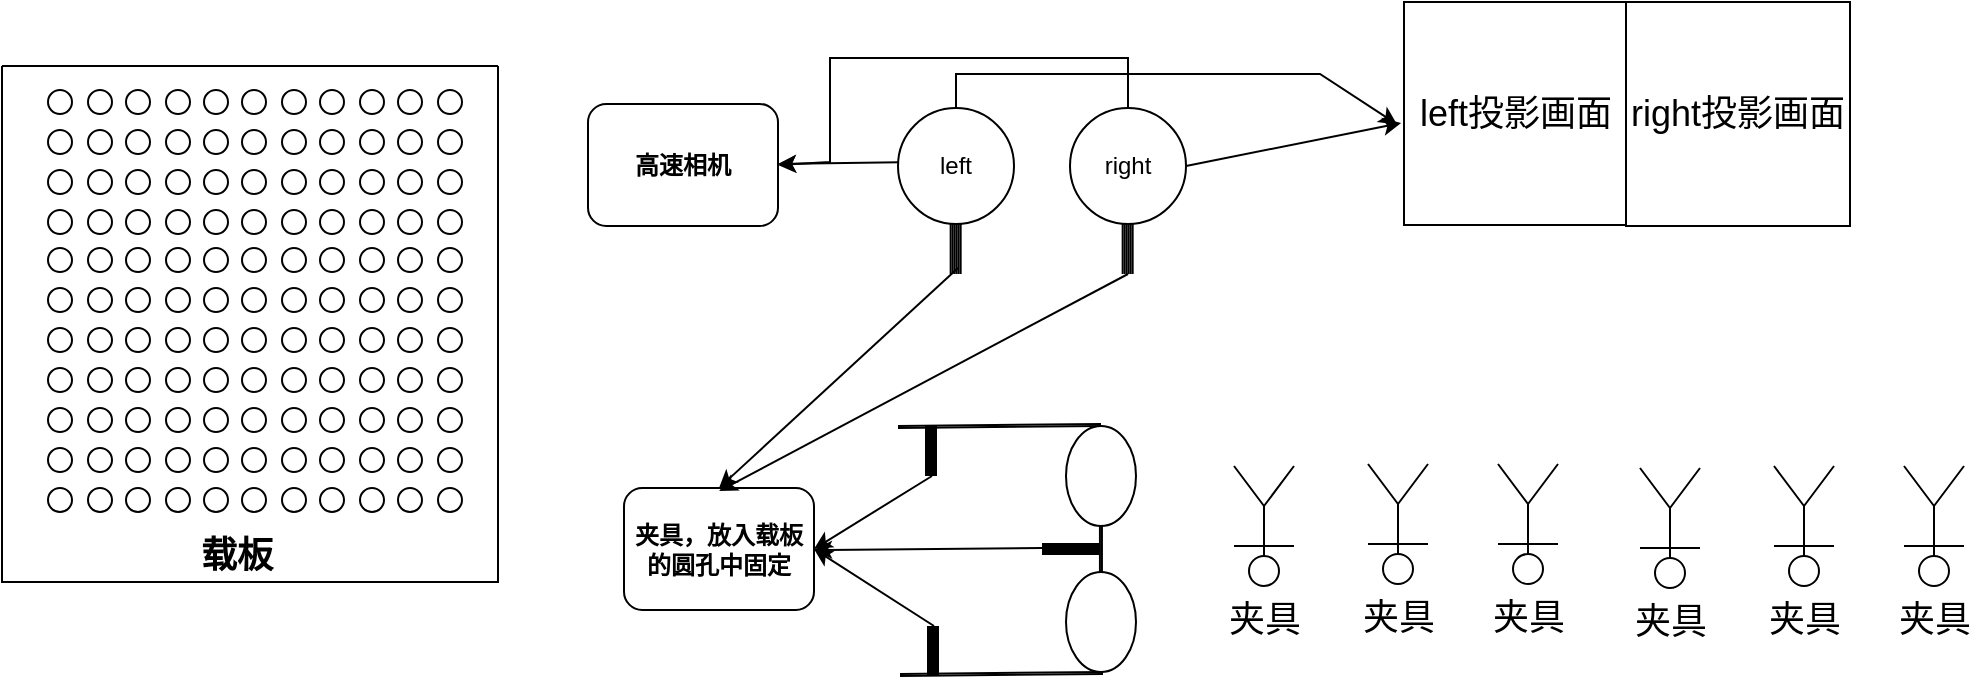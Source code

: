 <mxfile version="17.5.0" type="github">
  <diagram id="C5RBs43oDa-KdzZeNtuy" name="Page-1">
    <mxGraphModel dx="1858" dy="716" grid="0" gridSize="10" guides="1" tooltips="1" connect="1" arrows="1" fold="1" page="1" pageScale="1" pageWidth="1169" pageHeight="1654" math="0" shadow="0">
      <root>
        <mxCell id="WIyWlLk6GJQsqaUBKTNV-0" />
        <mxCell id="WIyWlLk6GJQsqaUBKTNV-1" parent="WIyWlLk6GJQsqaUBKTNV-0" />
        <mxCell id="_sRsulRlbzAxDWL_UkrH-0" value="" style="swimlane;startSize=0;" vertex="1" parent="WIyWlLk6GJQsqaUBKTNV-1">
          <mxGeometry x="140" y="196" width="248" height="258" as="geometry" />
        </mxCell>
        <mxCell id="_sRsulRlbzAxDWL_UkrH-1" value="" style="ellipse;whiteSpace=wrap;html=1;aspect=fixed;" vertex="1" parent="_sRsulRlbzAxDWL_UkrH-0">
          <mxGeometry x="23" y="12" width="12" height="12" as="geometry" />
        </mxCell>
        <mxCell id="_sRsulRlbzAxDWL_UkrH-3" value="" style="ellipse;whiteSpace=wrap;html=1;aspect=fixed;" vertex="1" parent="_sRsulRlbzAxDWL_UkrH-0">
          <mxGeometry x="43" y="12" width="12" height="12" as="geometry" />
        </mxCell>
        <mxCell id="_sRsulRlbzAxDWL_UkrH-4" value="" style="ellipse;whiteSpace=wrap;html=1;aspect=fixed;" vertex="1" parent="_sRsulRlbzAxDWL_UkrH-0">
          <mxGeometry x="62" y="12" width="12" height="12" as="geometry" />
        </mxCell>
        <mxCell id="_sRsulRlbzAxDWL_UkrH-5" value="" style="ellipse;whiteSpace=wrap;html=1;aspect=fixed;" vertex="1" parent="_sRsulRlbzAxDWL_UkrH-0">
          <mxGeometry x="82" y="12" width="12" height="12" as="geometry" />
        </mxCell>
        <mxCell id="_sRsulRlbzAxDWL_UkrH-6" value="" style="ellipse;whiteSpace=wrap;html=1;aspect=fixed;" vertex="1" parent="_sRsulRlbzAxDWL_UkrH-0">
          <mxGeometry x="101" y="12" width="12" height="12" as="geometry" />
        </mxCell>
        <mxCell id="_sRsulRlbzAxDWL_UkrH-17" value="" style="ellipse;whiteSpace=wrap;html=1;aspect=fixed;" vertex="1" parent="_sRsulRlbzAxDWL_UkrH-0">
          <mxGeometry x="120" y="12" width="12" height="12" as="geometry" />
        </mxCell>
        <mxCell id="_sRsulRlbzAxDWL_UkrH-18" value="" style="ellipse;whiteSpace=wrap;html=1;aspect=fixed;" vertex="1" parent="_sRsulRlbzAxDWL_UkrH-0">
          <mxGeometry x="140" y="12" width="12" height="12" as="geometry" />
        </mxCell>
        <mxCell id="_sRsulRlbzAxDWL_UkrH-19" value="" style="ellipse;whiteSpace=wrap;html=1;aspect=fixed;" vertex="1" parent="_sRsulRlbzAxDWL_UkrH-0">
          <mxGeometry x="159" y="12" width="12" height="12" as="geometry" />
        </mxCell>
        <mxCell id="_sRsulRlbzAxDWL_UkrH-20" value="" style="ellipse;whiteSpace=wrap;html=1;aspect=fixed;" vertex="1" parent="_sRsulRlbzAxDWL_UkrH-0">
          <mxGeometry x="179" y="12" width="12" height="12" as="geometry" />
        </mxCell>
        <mxCell id="_sRsulRlbzAxDWL_UkrH-21" value="" style="ellipse;whiteSpace=wrap;html=1;aspect=fixed;" vertex="1" parent="_sRsulRlbzAxDWL_UkrH-0">
          <mxGeometry x="198" y="12" width="12" height="12" as="geometry" />
        </mxCell>
        <mxCell id="_sRsulRlbzAxDWL_UkrH-8" value="" style="ellipse;whiteSpace=wrap;html=1;aspect=fixed;" vertex="1" parent="_sRsulRlbzAxDWL_UkrH-0">
          <mxGeometry x="218" y="12" width="12" height="12" as="geometry" />
        </mxCell>
        <mxCell id="_sRsulRlbzAxDWL_UkrH-22" value="" style="ellipse;whiteSpace=wrap;html=1;aspect=fixed;" vertex="1" parent="_sRsulRlbzAxDWL_UkrH-0">
          <mxGeometry x="23" y="32" width="12" height="12" as="geometry" />
        </mxCell>
        <mxCell id="_sRsulRlbzAxDWL_UkrH-23" value="" style="ellipse;whiteSpace=wrap;html=1;aspect=fixed;" vertex="1" parent="_sRsulRlbzAxDWL_UkrH-0">
          <mxGeometry x="43" y="32" width="12" height="12" as="geometry" />
        </mxCell>
        <mxCell id="_sRsulRlbzAxDWL_UkrH-24" value="" style="ellipse;whiteSpace=wrap;html=1;aspect=fixed;" vertex="1" parent="_sRsulRlbzAxDWL_UkrH-0">
          <mxGeometry x="62" y="32" width="12" height="12" as="geometry" />
        </mxCell>
        <mxCell id="_sRsulRlbzAxDWL_UkrH-25" value="" style="ellipse;whiteSpace=wrap;html=1;aspect=fixed;" vertex="1" parent="_sRsulRlbzAxDWL_UkrH-0">
          <mxGeometry x="82" y="32" width="12" height="12" as="geometry" />
        </mxCell>
        <mxCell id="_sRsulRlbzAxDWL_UkrH-26" value="" style="ellipse;whiteSpace=wrap;html=1;aspect=fixed;" vertex="1" parent="_sRsulRlbzAxDWL_UkrH-0">
          <mxGeometry x="101" y="32" width="12" height="12" as="geometry" />
        </mxCell>
        <mxCell id="_sRsulRlbzAxDWL_UkrH-27" value="" style="ellipse;whiteSpace=wrap;html=1;aspect=fixed;" vertex="1" parent="_sRsulRlbzAxDWL_UkrH-0">
          <mxGeometry x="120" y="32" width="12" height="12" as="geometry" />
        </mxCell>
        <mxCell id="_sRsulRlbzAxDWL_UkrH-28" value="" style="ellipse;whiteSpace=wrap;html=1;aspect=fixed;" vertex="1" parent="_sRsulRlbzAxDWL_UkrH-0">
          <mxGeometry x="140" y="32" width="12" height="12" as="geometry" />
        </mxCell>
        <mxCell id="_sRsulRlbzAxDWL_UkrH-29" value="" style="ellipse;whiteSpace=wrap;html=1;aspect=fixed;" vertex="1" parent="_sRsulRlbzAxDWL_UkrH-0">
          <mxGeometry x="159" y="32" width="12" height="12" as="geometry" />
        </mxCell>
        <mxCell id="_sRsulRlbzAxDWL_UkrH-30" value="" style="ellipse;whiteSpace=wrap;html=1;aspect=fixed;" vertex="1" parent="_sRsulRlbzAxDWL_UkrH-0">
          <mxGeometry x="179" y="32" width="12" height="12" as="geometry" />
        </mxCell>
        <mxCell id="_sRsulRlbzAxDWL_UkrH-31" value="" style="ellipse;whiteSpace=wrap;html=1;aspect=fixed;" vertex="1" parent="_sRsulRlbzAxDWL_UkrH-0">
          <mxGeometry x="198" y="32" width="12" height="12" as="geometry" />
        </mxCell>
        <mxCell id="_sRsulRlbzAxDWL_UkrH-32" value="" style="ellipse;whiteSpace=wrap;html=1;aspect=fixed;" vertex="1" parent="_sRsulRlbzAxDWL_UkrH-0">
          <mxGeometry x="218" y="32" width="12" height="12" as="geometry" />
        </mxCell>
        <mxCell id="_sRsulRlbzAxDWL_UkrH-33" value="" style="ellipse;whiteSpace=wrap;html=1;aspect=fixed;" vertex="1" parent="_sRsulRlbzAxDWL_UkrH-0">
          <mxGeometry x="23" y="52" width="12" height="12" as="geometry" />
        </mxCell>
        <mxCell id="_sRsulRlbzAxDWL_UkrH-34" value="" style="ellipse;whiteSpace=wrap;html=1;aspect=fixed;" vertex="1" parent="_sRsulRlbzAxDWL_UkrH-0">
          <mxGeometry x="43" y="52" width="12" height="12" as="geometry" />
        </mxCell>
        <mxCell id="_sRsulRlbzAxDWL_UkrH-35" value="" style="ellipse;whiteSpace=wrap;html=1;aspect=fixed;" vertex="1" parent="_sRsulRlbzAxDWL_UkrH-0">
          <mxGeometry x="62" y="52" width="12" height="12" as="geometry" />
        </mxCell>
        <mxCell id="_sRsulRlbzAxDWL_UkrH-36" value="" style="ellipse;whiteSpace=wrap;html=1;aspect=fixed;" vertex="1" parent="_sRsulRlbzAxDWL_UkrH-0">
          <mxGeometry x="82" y="52" width="12" height="12" as="geometry" />
        </mxCell>
        <mxCell id="_sRsulRlbzAxDWL_UkrH-37" value="" style="ellipse;whiteSpace=wrap;html=1;aspect=fixed;" vertex="1" parent="_sRsulRlbzAxDWL_UkrH-0">
          <mxGeometry x="101" y="52" width="12" height="12" as="geometry" />
        </mxCell>
        <mxCell id="_sRsulRlbzAxDWL_UkrH-38" value="" style="ellipse;whiteSpace=wrap;html=1;aspect=fixed;" vertex="1" parent="_sRsulRlbzAxDWL_UkrH-0">
          <mxGeometry x="120" y="52" width="12" height="12" as="geometry" />
        </mxCell>
        <mxCell id="_sRsulRlbzAxDWL_UkrH-39" value="" style="ellipse;whiteSpace=wrap;html=1;aspect=fixed;" vertex="1" parent="_sRsulRlbzAxDWL_UkrH-0">
          <mxGeometry x="140" y="52" width="12" height="12" as="geometry" />
        </mxCell>
        <mxCell id="_sRsulRlbzAxDWL_UkrH-40" value="" style="ellipse;whiteSpace=wrap;html=1;aspect=fixed;" vertex="1" parent="_sRsulRlbzAxDWL_UkrH-0">
          <mxGeometry x="159" y="52" width="12" height="12" as="geometry" />
        </mxCell>
        <mxCell id="_sRsulRlbzAxDWL_UkrH-41" value="" style="ellipse;whiteSpace=wrap;html=1;aspect=fixed;" vertex="1" parent="_sRsulRlbzAxDWL_UkrH-0">
          <mxGeometry x="179" y="52" width="12" height="12" as="geometry" />
        </mxCell>
        <mxCell id="_sRsulRlbzAxDWL_UkrH-42" value="" style="ellipse;whiteSpace=wrap;html=1;aspect=fixed;" vertex="1" parent="_sRsulRlbzAxDWL_UkrH-0">
          <mxGeometry x="198" y="52" width="12" height="12" as="geometry" />
        </mxCell>
        <mxCell id="_sRsulRlbzAxDWL_UkrH-43" value="" style="ellipse;whiteSpace=wrap;html=1;aspect=fixed;" vertex="1" parent="_sRsulRlbzAxDWL_UkrH-0">
          <mxGeometry x="218" y="52" width="12" height="12" as="geometry" />
        </mxCell>
        <mxCell id="_sRsulRlbzAxDWL_UkrH-44" value="" style="ellipse;whiteSpace=wrap;html=1;aspect=fixed;" vertex="1" parent="_sRsulRlbzAxDWL_UkrH-0">
          <mxGeometry x="23" y="72" width="12" height="12" as="geometry" />
        </mxCell>
        <mxCell id="_sRsulRlbzAxDWL_UkrH-45" value="" style="ellipse;whiteSpace=wrap;html=1;aspect=fixed;" vertex="1" parent="_sRsulRlbzAxDWL_UkrH-0">
          <mxGeometry x="43" y="72" width="12" height="12" as="geometry" />
        </mxCell>
        <mxCell id="_sRsulRlbzAxDWL_UkrH-46" value="" style="ellipse;whiteSpace=wrap;html=1;aspect=fixed;" vertex="1" parent="_sRsulRlbzAxDWL_UkrH-0">
          <mxGeometry x="62" y="72" width="12" height="12" as="geometry" />
        </mxCell>
        <mxCell id="_sRsulRlbzAxDWL_UkrH-47" value="" style="ellipse;whiteSpace=wrap;html=1;aspect=fixed;" vertex="1" parent="_sRsulRlbzAxDWL_UkrH-0">
          <mxGeometry x="82" y="72" width="12" height="12" as="geometry" />
        </mxCell>
        <mxCell id="_sRsulRlbzAxDWL_UkrH-48" value="" style="ellipse;whiteSpace=wrap;html=1;aspect=fixed;" vertex="1" parent="_sRsulRlbzAxDWL_UkrH-0">
          <mxGeometry x="101" y="72" width="12" height="12" as="geometry" />
        </mxCell>
        <mxCell id="_sRsulRlbzAxDWL_UkrH-49" value="" style="ellipse;whiteSpace=wrap;html=1;aspect=fixed;" vertex="1" parent="_sRsulRlbzAxDWL_UkrH-0">
          <mxGeometry x="120" y="72" width="12" height="12" as="geometry" />
        </mxCell>
        <mxCell id="_sRsulRlbzAxDWL_UkrH-50" value="" style="ellipse;whiteSpace=wrap;html=1;aspect=fixed;" vertex="1" parent="_sRsulRlbzAxDWL_UkrH-0">
          <mxGeometry x="140" y="72" width="12" height="12" as="geometry" />
        </mxCell>
        <mxCell id="_sRsulRlbzAxDWL_UkrH-51" value="" style="ellipse;whiteSpace=wrap;html=1;aspect=fixed;" vertex="1" parent="_sRsulRlbzAxDWL_UkrH-0">
          <mxGeometry x="159" y="72" width="12" height="12" as="geometry" />
        </mxCell>
        <mxCell id="_sRsulRlbzAxDWL_UkrH-52" value="" style="ellipse;whiteSpace=wrap;html=1;aspect=fixed;" vertex="1" parent="_sRsulRlbzAxDWL_UkrH-0">
          <mxGeometry x="179" y="72" width="12" height="12" as="geometry" />
        </mxCell>
        <mxCell id="_sRsulRlbzAxDWL_UkrH-53" value="" style="ellipse;whiteSpace=wrap;html=1;aspect=fixed;" vertex="1" parent="_sRsulRlbzAxDWL_UkrH-0">
          <mxGeometry x="198" y="72" width="12" height="12" as="geometry" />
        </mxCell>
        <mxCell id="_sRsulRlbzAxDWL_UkrH-54" value="" style="ellipse;whiteSpace=wrap;html=1;aspect=fixed;" vertex="1" parent="_sRsulRlbzAxDWL_UkrH-0">
          <mxGeometry x="218" y="72" width="12" height="12" as="geometry" />
        </mxCell>
        <mxCell id="_sRsulRlbzAxDWL_UkrH-55" value="" style="ellipse;whiteSpace=wrap;html=1;aspect=fixed;" vertex="1" parent="_sRsulRlbzAxDWL_UkrH-0">
          <mxGeometry x="23" y="91" width="12" height="12" as="geometry" />
        </mxCell>
        <mxCell id="_sRsulRlbzAxDWL_UkrH-56" value="" style="ellipse;whiteSpace=wrap;html=1;aspect=fixed;" vertex="1" parent="_sRsulRlbzAxDWL_UkrH-0">
          <mxGeometry x="43" y="91" width="12" height="12" as="geometry" />
        </mxCell>
        <mxCell id="_sRsulRlbzAxDWL_UkrH-57" value="" style="ellipse;whiteSpace=wrap;html=1;aspect=fixed;" vertex="1" parent="_sRsulRlbzAxDWL_UkrH-0">
          <mxGeometry x="62" y="91" width="12" height="12" as="geometry" />
        </mxCell>
        <mxCell id="_sRsulRlbzAxDWL_UkrH-58" value="" style="ellipse;whiteSpace=wrap;html=1;aspect=fixed;" vertex="1" parent="_sRsulRlbzAxDWL_UkrH-0">
          <mxGeometry x="82" y="91" width="12" height="12" as="geometry" />
        </mxCell>
        <mxCell id="_sRsulRlbzAxDWL_UkrH-59" value="" style="ellipse;whiteSpace=wrap;html=1;aspect=fixed;" vertex="1" parent="_sRsulRlbzAxDWL_UkrH-0">
          <mxGeometry x="101" y="91" width="12" height="12" as="geometry" />
        </mxCell>
        <mxCell id="_sRsulRlbzAxDWL_UkrH-60" value="" style="ellipse;whiteSpace=wrap;html=1;aspect=fixed;" vertex="1" parent="_sRsulRlbzAxDWL_UkrH-0">
          <mxGeometry x="120" y="91" width="12" height="12" as="geometry" />
        </mxCell>
        <mxCell id="_sRsulRlbzAxDWL_UkrH-61" value="" style="ellipse;whiteSpace=wrap;html=1;aspect=fixed;" vertex="1" parent="_sRsulRlbzAxDWL_UkrH-0">
          <mxGeometry x="140" y="91" width="12" height="12" as="geometry" />
        </mxCell>
        <mxCell id="_sRsulRlbzAxDWL_UkrH-62" value="" style="ellipse;whiteSpace=wrap;html=1;aspect=fixed;" vertex="1" parent="_sRsulRlbzAxDWL_UkrH-0">
          <mxGeometry x="159" y="91" width="12" height="12" as="geometry" />
        </mxCell>
        <mxCell id="_sRsulRlbzAxDWL_UkrH-63" value="" style="ellipse;whiteSpace=wrap;html=1;aspect=fixed;" vertex="1" parent="_sRsulRlbzAxDWL_UkrH-0">
          <mxGeometry x="179" y="91" width="12" height="12" as="geometry" />
        </mxCell>
        <mxCell id="_sRsulRlbzAxDWL_UkrH-64" value="" style="ellipse;whiteSpace=wrap;html=1;aspect=fixed;" vertex="1" parent="_sRsulRlbzAxDWL_UkrH-0">
          <mxGeometry x="198" y="91" width="12" height="12" as="geometry" />
        </mxCell>
        <mxCell id="_sRsulRlbzAxDWL_UkrH-65" value="" style="ellipse;whiteSpace=wrap;html=1;aspect=fixed;" vertex="1" parent="_sRsulRlbzAxDWL_UkrH-0">
          <mxGeometry x="218" y="91" width="12" height="12" as="geometry" />
        </mxCell>
        <mxCell id="_sRsulRlbzAxDWL_UkrH-66" value="" style="ellipse;whiteSpace=wrap;html=1;aspect=fixed;" vertex="1" parent="_sRsulRlbzAxDWL_UkrH-0">
          <mxGeometry x="23" y="111" width="12" height="12" as="geometry" />
        </mxCell>
        <mxCell id="_sRsulRlbzAxDWL_UkrH-67" value="" style="ellipse;whiteSpace=wrap;html=1;aspect=fixed;" vertex="1" parent="_sRsulRlbzAxDWL_UkrH-0">
          <mxGeometry x="43" y="111" width="12" height="12" as="geometry" />
        </mxCell>
        <mxCell id="_sRsulRlbzAxDWL_UkrH-68" value="" style="ellipse;whiteSpace=wrap;html=1;aspect=fixed;" vertex="1" parent="_sRsulRlbzAxDWL_UkrH-0">
          <mxGeometry x="62" y="111" width="12" height="12" as="geometry" />
        </mxCell>
        <mxCell id="_sRsulRlbzAxDWL_UkrH-69" value="" style="ellipse;whiteSpace=wrap;html=1;aspect=fixed;" vertex="1" parent="_sRsulRlbzAxDWL_UkrH-0">
          <mxGeometry x="82" y="111" width="12" height="12" as="geometry" />
        </mxCell>
        <mxCell id="_sRsulRlbzAxDWL_UkrH-70" value="" style="ellipse;whiteSpace=wrap;html=1;aspect=fixed;" vertex="1" parent="_sRsulRlbzAxDWL_UkrH-0">
          <mxGeometry x="101" y="111" width="12" height="12" as="geometry" />
        </mxCell>
        <mxCell id="_sRsulRlbzAxDWL_UkrH-71" value="" style="ellipse;whiteSpace=wrap;html=1;aspect=fixed;" vertex="1" parent="_sRsulRlbzAxDWL_UkrH-0">
          <mxGeometry x="120" y="111" width="12" height="12" as="geometry" />
        </mxCell>
        <mxCell id="_sRsulRlbzAxDWL_UkrH-72" value="" style="ellipse;whiteSpace=wrap;html=1;aspect=fixed;" vertex="1" parent="_sRsulRlbzAxDWL_UkrH-0">
          <mxGeometry x="140" y="111" width="12" height="12" as="geometry" />
        </mxCell>
        <mxCell id="_sRsulRlbzAxDWL_UkrH-73" value="" style="ellipse;whiteSpace=wrap;html=1;aspect=fixed;" vertex="1" parent="_sRsulRlbzAxDWL_UkrH-0">
          <mxGeometry x="159" y="111" width="12" height="12" as="geometry" />
        </mxCell>
        <mxCell id="_sRsulRlbzAxDWL_UkrH-74" value="" style="ellipse;whiteSpace=wrap;html=1;aspect=fixed;" vertex="1" parent="_sRsulRlbzAxDWL_UkrH-0">
          <mxGeometry x="179" y="111" width="12" height="12" as="geometry" />
        </mxCell>
        <mxCell id="_sRsulRlbzAxDWL_UkrH-75" value="" style="ellipse;whiteSpace=wrap;html=1;aspect=fixed;" vertex="1" parent="_sRsulRlbzAxDWL_UkrH-0">
          <mxGeometry x="198" y="111" width="12" height="12" as="geometry" />
        </mxCell>
        <mxCell id="_sRsulRlbzAxDWL_UkrH-76" value="" style="ellipse;whiteSpace=wrap;html=1;aspect=fixed;" vertex="1" parent="_sRsulRlbzAxDWL_UkrH-0">
          <mxGeometry x="218" y="111" width="12" height="12" as="geometry" />
        </mxCell>
        <mxCell id="_sRsulRlbzAxDWL_UkrH-77" value="" style="ellipse;whiteSpace=wrap;html=1;aspect=fixed;" vertex="1" parent="_sRsulRlbzAxDWL_UkrH-0">
          <mxGeometry x="23" y="131" width="12" height="12" as="geometry" />
        </mxCell>
        <mxCell id="_sRsulRlbzAxDWL_UkrH-78" value="" style="ellipse;whiteSpace=wrap;html=1;aspect=fixed;" vertex="1" parent="_sRsulRlbzAxDWL_UkrH-0">
          <mxGeometry x="43" y="131" width="12" height="12" as="geometry" />
        </mxCell>
        <mxCell id="_sRsulRlbzAxDWL_UkrH-79" value="" style="ellipse;whiteSpace=wrap;html=1;aspect=fixed;" vertex="1" parent="_sRsulRlbzAxDWL_UkrH-0">
          <mxGeometry x="62" y="131" width="12" height="12" as="geometry" />
        </mxCell>
        <mxCell id="_sRsulRlbzAxDWL_UkrH-80" value="" style="ellipse;whiteSpace=wrap;html=1;aspect=fixed;" vertex="1" parent="_sRsulRlbzAxDWL_UkrH-0">
          <mxGeometry x="82" y="131" width="12" height="12" as="geometry" />
        </mxCell>
        <mxCell id="_sRsulRlbzAxDWL_UkrH-81" value="" style="ellipse;whiteSpace=wrap;html=1;aspect=fixed;" vertex="1" parent="_sRsulRlbzAxDWL_UkrH-0">
          <mxGeometry x="101" y="131" width="12" height="12" as="geometry" />
        </mxCell>
        <mxCell id="_sRsulRlbzAxDWL_UkrH-82" value="" style="ellipse;whiteSpace=wrap;html=1;aspect=fixed;" vertex="1" parent="_sRsulRlbzAxDWL_UkrH-0">
          <mxGeometry x="120" y="131" width="12" height="12" as="geometry" />
        </mxCell>
        <mxCell id="_sRsulRlbzAxDWL_UkrH-83" value="" style="ellipse;whiteSpace=wrap;html=1;aspect=fixed;" vertex="1" parent="_sRsulRlbzAxDWL_UkrH-0">
          <mxGeometry x="140" y="131" width="12" height="12" as="geometry" />
        </mxCell>
        <mxCell id="_sRsulRlbzAxDWL_UkrH-84" value="" style="ellipse;whiteSpace=wrap;html=1;aspect=fixed;" vertex="1" parent="_sRsulRlbzAxDWL_UkrH-0">
          <mxGeometry x="159" y="131" width="12" height="12" as="geometry" />
        </mxCell>
        <mxCell id="_sRsulRlbzAxDWL_UkrH-85" value="" style="ellipse;whiteSpace=wrap;html=1;aspect=fixed;" vertex="1" parent="_sRsulRlbzAxDWL_UkrH-0">
          <mxGeometry x="179" y="131" width="12" height="12" as="geometry" />
        </mxCell>
        <mxCell id="_sRsulRlbzAxDWL_UkrH-86" value="" style="ellipse;whiteSpace=wrap;html=1;aspect=fixed;" vertex="1" parent="_sRsulRlbzAxDWL_UkrH-0">
          <mxGeometry x="198" y="131" width="12" height="12" as="geometry" />
        </mxCell>
        <mxCell id="_sRsulRlbzAxDWL_UkrH-87" value="" style="ellipse;whiteSpace=wrap;html=1;aspect=fixed;" vertex="1" parent="_sRsulRlbzAxDWL_UkrH-0">
          <mxGeometry x="218" y="131" width="12" height="12" as="geometry" />
        </mxCell>
        <mxCell id="_sRsulRlbzAxDWL_UkrH-88" value="" style="ellipse;whiteSpace=wrap;html=1;aspect=fixed;" vertex="1" parent="_sRsulRlbzAxDWL_UkrH-0">
          <mxGeometry x="23" y="151" width="12" height="12" as="geometry" />
        </mxCell>
        <mxCell id="_sRsulRlbzAxDWL_UkrH-89" value="" style="ellipse;whiteSpace=wrap;html=1;aspect=fixed;" vertex="1" parent="_sRsulRlbzAxDWL_UkrH-0">
          <mxGeometry x="43" y="151" width="12" height="12" as="geometry" />
        </mxCell>
        <mxCell id="_sRsulRlbzAxDWL_UkrH-90" value="" style="ellipse;whiteSpace=wrap;html=1;aspect=fixed;" vertex="1" parent="_sRsulRlbzAxDWL_UkrH-0">
          <mxGeometry x="62" y="151" width="12" height="12" as="geometry" />
        </mxCell>
        <mxCell id="_sRsulRlbzAxDWL_UkrH-91" value="" style="ellipse;whiteSpace=wrap;html=1;aspect=fixed;" vertex="1" parent="_sRsulRlbzAxDWL_UkrH-0">
          <mxGeometry x="82" y="151" width="12" height="12" as="geometry" />
        </mxCell>
        <mxCell id="_sRsulRlbzAxDWL_UkrH-92" value="" style="ellipse;whiteSpace=wrap;html=1;aspect=fixed;" vertex="1" parent="_sRsulRlbzAxDWL_UkrH-0">
          <mxGeometry x="101" y="151" width="12" height="12" as="geometry" />
        </mxCell>
        <mxCell id="_sRsulRlbzAxDWL_UkrH-93" value="" style="ellipse;whiteSpace=wrap;html=1;aspect=fixed;" vertex="1" parent="_sRsulRlbzAxDWL_UkrH-0">
          <mxGeometry x="120" y="151" width="12" height="12" as="geometry" />
        </mxCell>
        <mxCell id="_sRsulRlbzAxDWL_UkrH-94" value="" style="ellipse;whiteSpace=wrap;html=1;aspect=fixed;" vertex="1" parent="_sRsulRlbzAxDWL_UkrH-0">
          <mxGeometry x="140" y="151" width="12" height="12" as="geometry" />
        </mxCell>
        <mxCell id="_sRsulRlbzAxDWL_UkrH-95" value="" style="ellipse;whiteSpace=wrap;html=1;aspect=fixed;" vertex="1" parent="_sRsulRlbzAxDWL_UkrH-0">
          <mxGeometry x="159" y="151" width="12" height="12" as="geometry" />
        </mxCell>
        <mxCell id="_sRsulRlbzAxDWL_UkrH-96" value="" style="ellipse;whiteSpace=wrap;html=1;aspect=fixed;" vertex="1" parent="_sRsulRlbzAxDWL_UkrH-0">
          <mxGeometry x="179" y="151" width="12" height="12" as="geometry" />
        </mxCell>
        <mxCell id="_sRsulRlbzAxDWL_UkrH-97" value="" style="ellipse;whiteSpace=wrap;html=1;aspect=fixed;" vertex="1" parent="_sRsulRlbzAxDWL_UkrH-0">
          <mxGeometry x="198" y="151" width="12" height="12" as="geometry" />
        </mxCell>
        <mxCell id="_sRsulRlbzAxDWL_UkrH-98" value="" style="ellipse;whiteSpace=wrap;html=1;aspect=fixed;" vertex="1" parent="_sRsulRlbzAxDWL_UkrH-0">
          <mxGeometry x="218" y="151" width="12" height="12" as="geometry" />
        </mxCell>
        <mxCell id="_sRsulRlbzAxDWL_UkrH-99" value="" style="ellipse;whiteSpace=wrap;html=1;aspect=fixed;" vertex="1" parent="_sRsulRlbzAxDWL_UkrH-0">
          <mxGeometry x="23" y="171" width="12" height="12" as="geometry" />
        </mxCell>
        <mxCell id="_sRsulRlbzAxDWL_UkrH-100" value="" style="ellipse;whiteSpace=wrap;html=1;aspect=fixed;" vertex="1" parent="_sRsulRlbzAxDWL_UkrH-0">
          <mxGeometry x="43" y="171" width="12" height="12" as="geometry" />
        </mxCell>
        <mxCell id="_sRsulRlbzAxDWL_UkrH-101" value="" style="ellipse;whiteSpace=wrap;html=1;aspect=fixed;" vertex="1" parent="_sRsulRlbzAxDWL_UkrH-0">
          <mxGeometry x="62" y="171" width="12" height="12" as="geometry" />
        </mxCell>
        <mxCell id="_sRsulRlbzAxDWL_UkrH-102" value="" style="ellipse;whiteSpace=wrap;html=1;aspect=fixed;" vertex="1" parent="_sRsulRlbzAxDWL_UkrH-0">
          <mxGeometry x="82" y="171" width="12" height="12" as="geometry" />
        </mxCell>
        <mxCell id="_sRsulRlbzAxDWL_UkrH-103" value="" style="ellipse;whiteSpace=wrap;html=1;aspect=fixed;" vertex="1" parent="_sRsulRlbzAxDWL_UkrH-0">
          <mxGeometry x="101" y="171" width="12" height="12" as="geometry" />
        </mxCell>
        <mxCell id="_sRsulRlbzAxDWL_UkrH-104" value="" style="ellipse;whiteSpace=wrap;html=1;aspect=fixed;" vertex="1" parent="_sRsulRlbzAxDWL_UkrH-0">
          <mxGeometry x="120" y="171" width="12" height="12" as="geometry" />
        </mxCell>
        <mxCell id="_sRsulRlbzAxDWL_UkrH-105" value="" style="ellipse;whiteSpace=wrap;html=1;aspect=fixed;" vertex="1" parent="_sRsulRlbzAxDWL_UkrH-0">
          <mxGeometry x="140" y="171" width="12" height="12" as="geometry" />
        </mxCell>
        <mxCell id="_sRsulRlbzAxDWL_UkrH-106" value="" style="ellipse;whiteSpace=wrap;html=1;aspect=fixed;" vertex="1" parent="_sRsulRlbzAxDWL_UkrH-0">
          <mxGeometry x="159" y="171" width="12" height="12" as="geometry" />
        </mxCell>
        <mxCell id="_sRsulRlbzAxDWL_UkrH-107" value="" style="ellipse;whiteSpace=wrap;html=1;aspect=fixed;" vertex="1" parent="_sRsulRlbzAxDWL_UkrH-0">
          <mxGeometry x="179" y="171" width="12" height="12" as="geometry" />
        </mxCell>
        <mxCell id="_sRsulRlbzAxDWL_UkrH-108" value="" style="ellipse;whiteSpace=wrap;html=1;aspect=fixed;" vertex="1" parent="_sRsulRlbzAxDWL_UkrH-0">
          <mxGeometry x="198" y="171" width="12" height="12" as="geometry" />
        </mxCell>
        <mxCell id="_sRsulRlbzAxDWL_UkrH-109" value="" style="ellipse;whiteSpace=wrap;html=1;aspect=fixed;" vertex="1" parent="_sRsulRlbzAxDWL_UkrH-0">
          <mxGeometry x="218" y="171" width="12" height="12" as="geometry" />
        </mxCell>
        <mxCell id="_sRsulRlbzAxDWL_UkrH-110" value="" style="ellipse;whiteSpace=wrap;html=1;aspect=fixed;" vertex="1" parent="_sRsulRlbzAxDWL_UkrH-0">
          <mxGeometry x="23" y="191" width="12" height="12" as="geometry" />
        </mxCell>
        <mxCell id="_sRsulRlbzAxDWL_UkrH-111" value="" style="ellipse;whiteSpace=wrap;html=1;aspect=fixed;" vertex="1" parent="_sRsulRlbzAxDWL_UkrH-0">
          <mxGeometry x="43" y="191" width="12" height="12" as="geometry" />
        </mxCell>
        <mxCell id="_sRsulRlbzAxDWL_UkrH-112" value="" style="ellipse;whiteSpace=wrap;html=1;aspect=fixed;" vertex="1" parent="_sRsulRlbzAxDWL_UkrH-0">
          <mxGeometry x="62" y="191" width="12" height="12" as="geometry" />
        </mxCell>
        <mxCell id="_sRsulRlbzAxDWL_UkrH-113" value="" style="ellipse;whiteSpace=wrap;html=1;aspect=fixed;" vertex="1" parent="_sRsulRlbzAxDWL_UkrH-0">
          <mxGeometry x="82" y="191" width="12" height="12" as="geometry" />
        </mxCell>
        <mxCell id="_sRsulRlbzAxDWL_UkrH-114" value="" style="ellipse;whiteSpace=wrap;html=1;aspect=fixed;" vertex="1" parent="_sRsulRlbzAxDWL_UkrH-0">
          <mxGeometry x="101" y="191" width="12" height="12" as="geometry" />
        </mxCell>
        <mxCell id="_sRsulRlbzAxDWL_UkrH-115" value="" style="ellipse;whiteSpace=wrap;html=1;aspect=fixed;" vertex="1" parent="_sRsulRlbzAxDWL_UkrH-0">
          <mxGeometry x="120" y="191" width="12" height="12" as="geometry" />
        </mxCell>
        <mxCell id="_sRsulRlbzAxDWL_UkrH-116" value="" style="ellipse;whiteSpace=wrap;html=1;aspect=fixed;" vertex="1" parent="_sRsulRlbzAxDWL_UkrH-0">
          <mxGeometry x="140" y="191" width="12" height="12" as="geometry" />
        </mxCell>
        <mxCell id="_sRsulRlbzAxDWL_UkrH-117" value="" style="ellipse;whiteSpace=wrap;html=1;aspect=fixed;" vertex="1" parent="_sRsulRlbzAxDWL_UkrH-0">
          <mxGeometry x="159" y="191" width="12" height="12" as="geometry" />
        </mxCell>
        <mxCell id="_sRsulRlbzAxDWL_UkrH-118" value="" style="ellipse;whiteSpace=wrap;html=1;aspect=fixed;" vertex="1" parent="_sRsulRlbzAxDWL_UkrH-0">
          <mxGeometry x="179" y="191" width="12" height="12" as="geometry" />
        </mxCell>
        <mxCell id="_sRsulRlbzAxDWL_UkrH-119" value="" style="ellipse;whiteSpace=wrap;html=1;aspect=fixed;" vertex="1" parent="_sRsulRlbzAxDWL_UkrH-0">
          <mxGeometry x="198" y="191" width="12" height="12" as="geometry" />
        </mxCell>
        <mxCell id="_sRsulRlbzAxDWL_UkrH-120" value="" style="ellipse;whiteSpace=wrap;html=1;aspect=fixed;" vertex="1" parent="_sRsulRlbzAxDWL_UkrH-0">
          <mxGeometry x="218" y="191" width="12" height="12" as="geometry" />
        </mxCell>
        <mxCell id="_sRsulRlbzAxDWL_UkrH-121" value="" style="ellipse;whiteSpace=wrap;html=1;aspect=fixed;" vertex="1" parent="_sRsulRlbzAxDWL_UkrH-0">
          <mxGeometry x="23" y="211" width="12" height="12" as="geometry" />
        </mxCell>
        <mxCell id="_sRsulRlbzAxDWL_UkrH-122" value="" style="ellipse;whiteSpace=wrap;html=1;aspect=fixed;" vertex="1" parent="_sRsulRlbzAxDWL_UkrH-0">
          <mxGeometry x="43" y="211" width="12" height="12" as="geometry" />
        </mxCell>
        <mxCell id="_sRsulRlbzAxDWL_UkrH-123" value="" style="ellipse;whiteSpace=wrap;html=1;aspect=fixed;" vertex="1" parent="_sRsulRlbzAxDWL_UkrH-0">
          <mxGeometry x="62" y="211" width="12" height="12" as="geometry" />
        </mxCell>
        <mxCell id="_sRsulRlbzAxDWL_UkrH-124" value="" style="ellipse;whiteSpace=wrap;html=1;aspect=fixed;" vertex="1" parent="_sRsulRlbzAxDWL_UkrH-0">
          <mxGeometry x="82" y="211" width="12" height="12" as="geometry" />
        </mxCell>
        <mxCell id="_sRsulRlbzAxDWL_UkrH-125" value="" style="ellipse;whiteSpace=wrap;html=1;aspect=fixed;" vertex="1" parent="_sRsulRlbzAxDWL_UkrH-0">
          <mxGeometry x="101" y="211" width="12" height="12" as="geometry" />
        </mxCell>
        <mxCell id="_sRsulRlbzAxDWL_UkrH-126" value="" style="ellipse;whiteSpace=wrap;html=1;aspect=fixed;" vertex="1" parent="_sRsulRlbzAxDWL_UkrH-0">
          <mxGeometry x="120" y="211" width="12" height="12" as="geometry" />
        </mxCell>
        <mxCell id="_sRsulRlbzAxDWL_UkrH-127" value="" style="ellipse;whiteSpace=wrap;html=1;aspect=fixed;" vertex="1" parent="_sRsulRlbzAxDWL_UkrH-0">
          <mxGeometry x="140" y="211" width="12" height="12" as="geometry" />
        </mxCell>
        <mxCell id="_sRsulRlbzAxDWL_UkrH-128" value="" style="ellipse;whiteSpace=wrap;html=1;aspect=fixed;" vertex="1" parent="_sRsulRlbzAxDWL_UkrH-0">
          <mxGeometry x="159" y="211" width="12" height="12" as="geometry" />
        </mxCell>
        <mxCell id="_sRsulRlbzAxDWL_UkrH-129" value="" style="ellipse;whiteSpace=wrap;html=1;aspect=fixed;" vertex="1" parent="_sRsulRlbzAxDWL_UkrH-0">
          <mxGeometry x="179" y="211" width="12" height="12" as="geometry" />
        </mxCell>
        <mxCell id="_sRsulRlbzAxDWL_UkrH-130" value="" style="ellipse;whiteSpace=wrap;html=1;aspect=fixed;" vertex="1" parent="_sRsulRlbzAxDWL_UkrH-0">
          <mxGeometry x="198" y="211" width="12" height="12" as="geometry" />
        </mxCell>
        <mxCell id="_sRsulRlbzAxDWL_UkrH-131" value="" style="ellipse;whiteSpace=wrap;html=1;aspect=fixed;" vertex="1" parent="_sRsulRlbzAxDWL_UkrH-0">
          <mxGeometry x="218" y="211" width="12" height="12" as="geometry" />
        </mxCell>
        <mxCell id="_sRsulRlbzAxDWL_UkrH-209" value="&lt;b&gt;&lt;font style=&quot;font-size: 18px&quot;&gt;载板&lt;/font&gt;&lt;/b&gt;" style="text;html=1;align=center;verticalAlign=middle;resizable=0;points=[];autosize=1;strokeColor=none;fillColor=none;" vertex="1" parent="_sRsulRlbzAxDWL_UkrH-0">
          <mxGeometry x="94" y="235" width="46" height="20" as="geometry" />
        </mxCell>
        <mxCell id="_sRsulRlbzAxDWL_UkrH-192" value="right" style="ellipse;whiteSpace=wrap;html=1;aspect=fixed;" vertex="1" parent="WIyWlLk6GJQsqaUBKTNV-1">
          <mxGeometry x="674" y="217" width="58" height="58" as="geometry" />
        </mxCell>
        <mxCell id="_sRsulRlbzAxDWL_UkrH-199" value="" style="endArrow=none;html=1;rounded=0;" edge="1" parent="WIyWlLk6GJQsqaUBKTNV-1">
          <mxGeometry width="50" height="50" relative="1" as="geometry">
            <mxPoint x="705.33" y="300" as="sourcePoint" />
            <mxPoint x="705.33" y="275" as="targetPoint" />
          </mxGeometry>
        </mxCell>
        <mxCell id="_sRsulRlbzAxDWL_UkrH-200" value="" style="endArrow=none;html=1;rounded=0;" edge="1" parent="WIyWlLk6GJQsqaUBKTNV-1">
          <mxGeometry width="50" height="50" relative="1" as="geometry">
            <mxPoint x="704.33" y="300" as="sourcePoint" />
            <mxPoint x="704.33" y="275" as="targetPoint" />
          </mxGeometry>
        </mxCell>
        <mxCell id="_sRsulRlbzAxDWL_UkrH-201" value="" style="endArrow=none;html=1;rounded=0;" edge="1" parent="WIyWlLk6GJQsqaUBKTNV-1">
          <mxGeometry width="50" height="50" relative="1" as="geometry">
            <mxPoint x="703.33" y="300" as="sourcePoint" />
            <mxPoint x="703.33" y="275" as="targetPoint" />
          </mxGeometry>
        </mxCell>
        <mxCell id="_sRsulRlbzAxDWL_UkrH-202" value="" style="endArrow=none;html=1;rounded=0;" edge="1" parent="WIyWlLk6GJQsqaUBKTNV-1">
          <mxGeometry width="50" height="50" relative="1" as="geometry">
            <mxPoint x="702.33" y="300" as="sourcePoint" />
            <mxPoint x="702.33" y="275" as="targetPoint" />
          </mxGeometry>
        </mxCell>
        <mxCell id="_sRsulRlbzAxDWL_UkrH-203" value="" style="endArrow=none;html=1;rounded=0;" edge="1" parent="WIyWlLk6GJQsqaUBKTNV-1">
          <mxGeometry width="50" height="50" relative="1" as="geometry">
            <mxPoint x="701.33" y="300" as="sourcePoint" />
            <mxPoint x="701.33" y="275" as="targetPoint" />
          </mxGeometry>
        </mxCell>
        <mxCell id="_sRsulRlbzAxDWL_UkrH-204" value="" style="endArrow=none;html=1;rounded=0;" edge="1" parent="WIyWlLk6GJQsqaUBKTNV-1">
          <mxGeometry width="50" height="50" relative="1" as="geometry">
            <mxPoint x="700.33" y="300" as="sourcePoint" />
            <mxPoint x="700.33" y="275" as="targetPoint" />
          </mxGeometry>
        </mxCell>
        <mxCell id="_sRsulRlbzAxDWL_UkrH-205" value="" style="endArrow=classic;html=1;rounded=0;" edge="1" parent="WIyWlLk6GJQsqaUBKTNV-1" target="_sRsulRlbzAxDWL_UkrH-207">
          <mxGeometry width="50" height="50" relative="1" as="geometry">
            <mxPoint x="589.001" y="244.18" as="sourcePoint" />
            <mxPoint x="526" y="247" as="targetPoint" />
          </mxGeometry>
        </mxCell>
        <mxCell id="_sRsulRlbzAxDWL_UkrH-206" value="" style="endArrow=classic;html=1;rounded=0;exitX=0.5;exitY=0;exitDx=0;exitDy=0;entryX=1;entryY=0.5;entryDx=0;entryDy=0;" edge="1" parent="WIyWlLk6GJQsqaUBKTNV-1" source="_sRsulRlbzAxDWL_UkrH-192" target="_sRsulRlbzAxDWL_UkrH-207">
          <mxGeometry width="50" height="50" relative="1" as="geometry">
            <mxPoint x="520" y="206" as="sourcePoint" />
            <mxPoint x="541" y="256" as="targetPoint" />
            <Array as="points">
              <mxPoint x="703" y="192" />
              <mxPoint x="554" y="192" />
              <mxPoint x="554" y="244" />
            </Array>
          </mxGeometry>
        </mxCell>
        <mxCell id="_sRsulRlbzAxDWL_UkrH-207" value="&lt;b&gt;高速相机&lt;/b&gt;" style="rounded=1;whiteSpace=wrap;html=1;" vertex="1" parent="WIyWlLk6GJQsqaUBKTNV-1">
          <mxGeometry x="433" y="215" width="95" height="61" as="geometry" />
        </mxCell>
        <mxCell id="_sRsulRlbzAxDWL_UkrH-211" value="" style="ellipse;whiteSpace=wrap;html=1;" vertex="1" parent="WIyWlLk6GJQsqaUBKTNV-1">
          <mxGeometry x="672" y="376" width="35" height="50" as="geometry" />
        </mxCell>
        <mxCell id="_sRsulRlbzAxDWL_UkrH-212" value="" style="ellipse;whiteSpace=wrap;html=1;" vertex="1" parent="WIyWlLk6GJQsqaUBKTNV-1">
          <mxGeometry x="672" y="449" width="35" height="50" as="geometry" />
        </mxCell>
        <mxCell id="_sRsulRlbzAxDWL_UkrH-213" value="" style="endArrow=none;html=1;rounded=0;entryX=0.5;entryY=0;entryDx=0;entryDy=0;" edge="1" parent="WIyWlLk6GJQsqaUBKTNV-1" target="_sRsulRlbzAxDWL_UkrH-211">
          <mxGeometry width="50" height="50" relative="1" as="geometry">
            <mxPoint x="588" y="377" as="sourcePoint" />
            <mxPoint x="624" y="385" as="targetPoint" />
          </mxGeometry>
        </mxCell>
        <mxCell id="_sRsulRlbzAxDWL_UkrH-214" value="" style="endArrow=none;html=1;rounded=0;entryX=0.5;entryY=0;entryDx=0;entryDy=0;" edge="1" parent="WIyWlLk6GJQsqaUBKTNV-1">
          <mxGeometry width="50" height="50" relative="1" as="geometry">
            <mxPoint x="589" y="501" as="sourcePoint" />
            <mxPoint x="690.5" y="500" as="targetPoint" />
          </mxGeometry>
        </mxCell>
        <mxCell id="_sRsulRlbzAxDWL_UkrH-215" value="" style="endArrow=none;html=1;rounded=0;" edge="1" parent="WIyWlLk6GJQsqaUBKTNV-1">
          <mxGeometry width="50" height="50" relative="1" as="geometry">
            <mxPoint x="607" y="401" as="sourcePoint" />
            <mxPoint x="607" y="376" as="targetPoint" />
          </mxGeometry>
        </mxCell>
        <mxCell id="_sRsulRlbzAxDWL_UkrH-216" value="" style="endArrow=none;html=1;rounded=0;" edge="1" parent="WIyWlLk6GJQsqaUBKTNV-1">
          <mxGeometry width="50" height="50" relative="1" as="geometry">
            <mxPoint x="606" y="401" as="sourcePoint" />
            <mxPoint x="606" y="376" as="targetPoint" />
          </mxGeometry>
        </mxCell>
        <mxCell id="_sRsulRlbzAxDWL_UkrH-217" value="" style="endArrow=none;html=1;rounded=0;" edge="1" parent="WIyWlLk6GJQsqaUBKTNV-1">
          <mxGeometry width="50" height="50" relative="1" as="geometry">
            <mxPoint x="605" y="401" as="sourcePoint" />
            <mxPoint x="605" y="376" as="targetPoint" />
          </mxGeometry>
        </mxCell>
        <mxCell id="_sRsulRlbzAxDWL_UkrH-218" value="" style="endArrow=none;html=1;rounded=0;" edge="1" parent="WIyWlLk6GJQsqaUBKTNV-1">
          <mxGeometry width="50" height="50" relative="1" as="geometry">
            <mxPoint x="604" y="401" as="sourcePoint" />
            <mxPoint x="604" y="376" as="targetPoint" />
          </mxGeometry>
        </mxCell>
        <mxCell id="_sRsulRlbzAxDWL_UkrH-219" value="" style="endArrow=none;html=1;rounded=0;" edge="1" parent="WIyWlLk6GJQsqaUBKTNV-1">
          <mxGeometry width="50" height="50" relative="1" as="geometry">
            <mxPoint x="603" y="401" as="sourcePoint" />
            <mxPoint x="603" y="376" as="targetPoint" />
          </mxGeometry>
        </mxCell>
        <mxCell id="_sRsulRlbzAxDWL_UkrH-220" value="" style="endArrow=none;html=1;rounded=0;" edge="1" parent="WIyWlLk6GJQsqaUBKTNV-1">
          <mxGeometry width="50" height="50" relative="1" as="geometry">
            <mxPoint x="602" y="401" as="sourcePoint" />
            <mxPoint x="602" y="376" as="targetPoint" />
          </mxGeometry>
        </mxCell>
        <mxCell id="_sRsulRlbzAxDWL_UkrH-221" value="" style="endArrow=none;html=1;rounded=0;" edge="1" parent="WIyWlLk6GJQsqaUBKTNV-1">
          <mxGeometry width="50" height="50" relative="1" as="geometry">
            <mxPoint x="608" y="501" as="sourcePoint" />
            <mxPoint x="608" y="476" as="targetPoint" />
          </mxGeometry>
        </mxCell>
        <mxCell id="_sRsulRlbzAxDWL_UkrH-222" value="" style="endArrow=none;html=1;rounded=0;" edge="1" parent="WIyWlLk6GJQsqaUBKTNV-1">
          <mxGeometry width="50" height="50" relative="1" as="geometry">
            <mxPoint x="607" y="501" as="sourcePoint" />
            <mxPoint x="607" y="476" as="targetPoint" />
          </mxGeometry>
        </mxCell>
        <mxCell id="_sRsulRlbzAxDWL_UkrH-223" value="" style="endArrow=none;html=1;rounded=0;" edge="1" parent="WIyWlLk6GJQsqaUBKTNV-1">
          <mxGeometry width="50" height="50" relative="1" as="geometry">
            <mxPoint x="606" y="501" as="sourcePoint" />
            <mxPoint x="606" y="476" as="targetPoint" />
          </mxGeometry>
        </mxCell>
        <mxCell id="_sRsulRlbzAxDWL_UkrH-224" value="" style="endArrow=none;html=1;rounded=0;" edge="1" parent="WIyWlLk6GJQsqaUBKTNV-1">
          <mxGeometry width="50" height="50" relative="1" as="geometry">
            <mxPoint x="605" y="501" as="sourcePoint" />
            <mxPoint x="605" y="476" as="targetPoint" />
          </mxGeometry>
        </mxCell>
        <mxCell id="_sRsulRlbzAxDWL_UkrH-225" value="" style="endArrow=none;html=1;rounded=0;" edge="1" parent="WIyWlLk6GJQsqaUBKTNV-1">
          <mxGeometry width="50" height="50" relative="1" as="geometry">
            <mxPoint x="604" y="501" as="sourcePoint" />
            <mxPoint x="604" y="476" as="targetPoint" />
          </mxGeometry>
        </mxCell>
        <mxCell id="_sRsulRlbzAxDWL_UkrH-226" value="" style="endArrow=none;html=1;rounded=0;" edge="1" parent="WIyWlLk6GJQsqaUBKTNV-1">
          <mxGeometry width="50" height="50" relative="1" as="geometry">
            <mxPoint x="603" y="501" as="sourcePoint" />
            <mxPoint x="603" y="476" as="targetPoint" />
          </mxGeometry>
        </mxCell>
        <mxCell id="_sRsulRlbzAxDWL_UkrH-227" value="&lt;b&gt;夹具，放入载板的圆孔中固定&lt;/b&gt;" style="rounded=1;whiteSpace=wrap;html=1;" vertex="1" parent="WIyWlLk6GJQsqaUBKTNV-1">
          <mxGeometry x="451" y="407" width="95" height="61" as="geometry" />
        </mxCell>
        <mxCell id="_sRsulRlbzAxDWL_UkrH-228" value="" style="endArrow=classic;html=1;rounded=0;entryX=1;entryY=0.5;entryDx=0;entryDy=0;" edge="1" parent="WIyWlLk6GJQsqaUBKTNV-1" target="_sRsulRlbzAxDWL_UkrH-227">
          <mxGeometry width="50" height="50" relative="1" as="geometry">
            <mxPoint x="605" y="401" as="sourcePoint" />
            <mxPoint x="564" y="414" as="targetPoint" />
          </mxGeometry>
        </mxCell>
        <mxCell id="_sRsulRlbzAxDWL_UkrH-229" value="" style="endArrow=classic;html=1;rounded=0;entryX=1;entryY=0.5;entryDx=0;entryDy=0;" edge="1" parent="WIyWlLk6GJQsqaUBKTNV-1" target="_sRsulRlbzAxDWL_UkrH-227">
          <mxGeometry width="50" height="50" relative="1" as="geometry">
            <mxPoint x="606" y="476" as="sourcePoint" />
            <mxPoint x="552" y="454" as="targetPoint" />
          </mxGeometry>
        </mxCell>
        <mxCell id="_sRsulRlbzAxDWL_UkrH-230" value="" style="endArrow=none;html=1;rounded=0;" edge="1" parent="WIyWlLk6GJQsqaUBKTNV-1">
          <mxGeometry width="50" height="50" relative="1" as="geometry">
            <mxPoint x="660" y="440" as="sourcePoint" />
            <mxPoint x="689" y="440" as="targetPoint" />
          </mxGeometry>
        </mxCell>
        <mxCell id="_sRsulRlbzAxDWL_UkrH-231" value="" style="endArrow=none;html=1;rounded=0;" edge="1" parent="WIyWlLk6GJQsqaUBKTNV-1">
          <mxGeometry width="50" height="50" relative="1" as="geometry">
            <mxPoint x="660" y="439" as="sourcePoint" />
            <mxPoint x="689" y="439" as="targetPoint" />
          </mxGeometry>
        </mxCell>
        <mxCell id="_sRsulRlbzAxDWL_UkrH-232" value="" style="endArrow=none;html=1;rounded=0;" edge="1" parent="WIyWlLk6GJQsqaUBKTNV-1">
          <mxGeometry width="50" height="50" relative="1" as="geometry">
            <mxPoint x="660" y="435" as="sourcePoint" />
            <mxPoint x="689" y="435" as="targetPoint" />
          </mxGeometry>
        </mxCell>
        <mxCell id="_sRsulRlbzAxDWL_UkrH-233" value="" style="endArrow=none;html=1;rounded=0;" edge="1" parent="WIyWlLk6GJQsqaUBKTNV-1">
          <mxGeometry width="50" height="50" relative="1" as="geometry">
            <mxPoint x="660" y="437" as="sourcePoint" />
            <mxPoint x="689" y="437" as="targetPoint" />
          </mxGeometry>
        </mxCell>
        <mxCell id="_sRsulRlbzAxDWL_UkrH-234" value="" style="endArrow=none;html=1;rounded=0;" edge="1" parent="WIyWlLk6GJQsqaUBKTNV-1">
          <mxGeometry width="50" height="50" relative="1" as="geometry">
            <mxPoint x="660" y="436" as="sourcePoint" />
            <mxPoint x="689" y="436" as="targetPoint" />
          </mxGeometry>
        </mxCell>
        <mxCell id="_sRsulRlbzAxDWL_UkrH-235" value="" style="endArrow=none;html=1;rounded=0;" edge="1" parent="WIyWlLk6GJQsqaUBKTNV-1">
          <mxGeometry width="50" height="50" relative="1" as="geometry">
            <mxPoint x="660" y="438" as="sourcePoint" />
            <mxPoint x="689" y="438" as="targetPoint" />
          </mxGeometry>
        </mxCell>
        <mxCell id="_sRsulRlbzAxDWL_UkrH-236" value="" style="endArrow=classic;html=1;rounded=0;" edge="1" parent="WIyWlLk6GJQsqaUBKTNV-1">
          <mxGeometry width="50" height="50" relative="1" as="geometry">
            <mxPoint x="660" y="437" as="sourcePoint" />
            <mxPoint x="546" y="438" as="targetPoint" />
          </mxGeometry>
        </mxCell>
        <mxCell id="_sRsulRlbzAxDWL_UkrH-237" value="" style="endArrow=none;html=1;rounded=0;entryX=0.5;entryY=0;entryDx=0;entryDy=0;" edge="1" parent="WIyWlLk6GJQsqaUBKTNV-1">
          <mxGeometry width="50" height="50" relative="1" as="geometry">
            <mxPoint x="588" y="376" as="sourcePoint" />
            <mxPoint x="689.5" y="375" as="targetPoint" />
          </mxGeometry>
        </mxCell>
        <mxCell id="_sRsulRlbzAxDWL_UkrH-238" value="" style="endArrow=none;html=1;rounded=0;entryX=0.5;entryY=0;entryDx=0;entryDy=0;" edge="1" parent="WIyWlLk6GJQsqaUBKTNV-1">
          <mxGeometry width="50" height="50" relative="1" as="geometry">
            <mxPoint x="589" y="500" as="sourcePoint" />
            <mxPoint x="690.5" y="499" as="targetPoint" />
          </mxGeometry>
        </mxCell>
        <mxCell id="_sRsulRlbzAxDWL_UkrH-239" value="" style="endArrow=none;html=1;rounded=0;entryX=0.5;entryY=1;entryDx=0;entryDy=0;" edge="1" parent="WIyWlLk6GJQsqaUBKTNV-1">
          <mxGeometry width="50" height="50" relative="1" as="geometry">
            <mxPoint x="688.97" y="449" as="sourcePoint" />
            <mxPoint x="688.97" y="426" as="targetPoint" />
          </mxGeometry>
        </mxCell>
        <mxCell id="_sRsulRlbzAxDWL_UkrH-240" value="" style="endArrow=none;html=1;rounded=0;entryX=0.5;entryY=1;entryDx=0;entryDy=0;" edge="1" parent="WIyWlLk6GJQsqaUBKTNV-1">
          <mxGeometry width="50" height="50" relative="1" as="geometry">
            <mxPoint x="689.97" y="449" as="sourcePoint" />
            <mxPoint x="689.97" y="426" as="targetPoint" />
          </mxGeometry>
        </mxCell>
        <mxCell id="_sRsulRlbzAxDWL_UkrH-241" value="" style="endArrow=classic;html=1;rounded=0;fontSize=18;entryX=0.5;entryY=0;entryDx=0;entryDy=0;" edge="1" parent="WIyWlLk6GJQsqaUBKTNV-1" target="_sRsulRlbzAxDWL_UkrH-227">
          <mxGeometry width="50" height="50" relative="1" as="geometry">
            <mxPoint x="618" y="297" as="sourcePoint" />
            <mxPoint x="531" y="307" as="targetPoint" />
          </mxGeometry>
        </mxCell>
        <mxCell id="_sRsulRlbzAxDWL_UkrH-242" value="" style="endArrow=classic;html=1;rounded=0;fontSize=18;entryX=0.501;entryY=0.025;entryDx=0;entryDy=0;entryPerimeter=0;" edge="1" parent="WIyWlLk6GJQsqaUBKTNV-1" target="_sRsulRlbzAxDWL_UkrH-227">
          <mxGeometry width="50" height="50" relative="1" as="geometry">
            <mxPoint x="703" y="300" as="sourcePoint" />
            <mxPoint x="508.5" y="417.0" as="targetPoint" />
          </mxGeometry>
        </mxCell>
        <mxCell id="_sRsulRlbzAxDWL_UkrH-250" value="left" style="ellipse;whiteSpace=wrap;html=1;aspect=fixed;" vertex="1" parent="WIyWlLk6GJQsqaUBKTNV-1">
          <mxGeometry x="588" y="217" width="58" height="58" as="geometry" />
        </mxCell>
        <mxCell id="_sRsulRlbzAxDWL_UkrH-251" value="" style="endArrow=none;html=1;rounded=0;" edge="1" parent="WIyWlLk6GJQsqaUBKTNV-1">
          <mxGeometry width="50" height="50" relative="1" as="geometry">
            <mxPoint x="619.33" y="300" as="sourcePoint" />
            <mxPoint x="619.33" y="275" as="targetPoint" />
          </mxGeometry>
        </mxCell>
        <mxCell id="_sRsulRlbzAxDWL_UkrH-252" value="" style="endArrow=none;html=1;rounded=0;" edge="1" parent="WIyWlLk6GJQsqaUBKTNV-1">
          <mxGeometry width="50" height="50" relative="1" as="geometry">
            <mxPoint x="618.33" y="300" as="sourcePoint" />
            <mxPoint x="618.33" y="275" as="targetPoint" />
          </mxGeometry>
        </mxCell>
        <mxCell id="_sRsulRlbzAxDWL_UkrH-253" value="" style="endArrow=none;html=1;rounded=0;" edge="1" parent="WIyWlLk6GJQsqaUBKTNV-1">
          <mxGeometry width="50" height="50" relative="1" as="geometry">
            <mxPoint x="617.33" y="300" as="sourcePoint" />
            <mxPoint x="617.33" y="275" as="targetPoint" />
          </mxGeometry>
        </mxCell>
        <mxCell id="_sRsulRlbzAxDWL_UkrH-254" value="" style="endArrow=none;html=1;rounded=0;" edge="1" parent="WIyWlLk6GJQsqaUBKTNV-1">
          <mxGeometry width="50" height="50" relative="1" as="geometry">
            <mxPoint x="616.33" y="300" as="sourcePoint" />
            <mxPoint x="616.33" y="275" as="targetPoint" />
          </mxGeometry>
        </mxCell>
        <mxCell id="_sRsulRlbzAxDWL_UkrH-255" value="" style="endArrow=none;html=1;rounded=0;" edge="1" parent="WIyWlLk6GJQsqaUBKTNV-1">
          <mxGeometry width="50" height="50" relative="1" as="geometry">
            <mxPoint x="615.33" y="300" as="sourcePoint" />
            <mxPoint x="615.33" y="275" as="targetPoint" />
          </mxGeometry>
        </mxCell>
        <mxCell id="_sRsulRlbzAxDWL_UkrH-256" value="" style="endArrow=none;html=1;rounded=0;" edge="1" parent="WIyWlLk6GJQsqaUBKTNV-1">
          <mxGeometry width="50" height="50" relative="1" as="geometry">
            <mxPoint x="614.33" y="300" as="sourcePoint" />
            <mxPoint x="614.33" y="275" as="targetPoint" />
          </mxGeometry>
        </mxCell>
        <mxCell id="_sRsulRlbzAxDWL_UkrH-257" value="" style="endArrow=classic;html=1;rounded=0;fontSize=18;exitX=0.5;exitY=0;exitDx=0;exitDy=0;entryX=-0.031;entryY=0.549;entryDx=0;entryDy=0;entryPerimeter=0;" edge="1" parent="WIyWlLk6GJQsqaUBKTNV-1" source="_sRsulRlbzAxDWL_UkrH-250" target="_sRsulRlbzAxDWL_UkrH-259">
          <mxGeometry width="50" height="50" relative="1" as="geometry">
            <mxPoint x="394" y="207" as="sourcePoint" />
            <mxPoint x="916" y="95" as="targetPoint" />
            <Array as="points">
              <mxPoint x="617" y="200" />
              <mxPoint x="799" y="200" />
            </Array>
          </mxGeometry>
        </mxCell>
        <mxCell id="_sRsulRlbzAxDWL_UkrH-259" value="left投影画面" style="whiteSpace=wrap;html=1;aspect=fixed;fontSize=18;" vertex="1" parent="WIyWlLk6GJQsqaUBKTNV-1">
          <mxGeometry x="841" y="164" width="111.5" height="111.5" as="geometry" />
        </mxCell>
        <mxCell id="_sRsulRlbzAxDWL_UkrH-260" value="" style="endArrow=classic;html=1;rounded=0;fontSize=18;exitX=1;exitY=0.5;exitDx=0;exitDy=0;entryX=-0.013;entryY=0.543;entryDx=0;entryDy=0;entryPerimeter=0;" edge="1" parent="WIyWlLk6GJQsqaUBKTNV-1" source="_sRsulRlbzAxDWL_UkrH-192" target="_sRsulRlbzAxDWL_UkrH-259">
          <mxGeometry width="50" height="50" relative="1" as="geometry">
            <mxPoint x="855" y="303" as="sourcePoint" />
            <mxPoint x="915" y="247" as="targetPoint" />
          </mxGeometry>
        </mxCell>
        <mxCell id="_sRsulRlbzAxDWL_UkrH-261" value="right投影画面" style="whiteSpace=wrap;html=1;aspect=fixed;fontSize=18;" vertex="1" parent="WIyWlLk6GJQsqaUBKTNV-1">
          <mxGeometry x="952" y="164" width="112" height="112" as="geometry" />
        </mxCell>
        <mxCell id="_sRsulRlbzAxDWL_UkrH-264" value="夹具" style="shape=umlActor;verticalLabelPosition=bottom;verticalAlign=top;html=1;outlineConnect=0;fontSize=18;rotation=0;direction=west;" vertex="1" parent="WIyWlLk6GJQsqaUBKTNV-1">
          <mxGeometry x="756" y="396" width="30" height="60" as="geometry" />
        </mxCell>
        <mxCell id="_sRsulRlbzAxDWL_UkrH-265" value="夹具" style="shape=umlActor;verticalLabelPosition=bottom;verticalAlign=top;html=1;outlineConnect=0;fontSize=18;rotation=0;direction=west;" vertex="1" parent="WIyWlLk6GJQsqaUBKTNV-1">
          <mxGeometry x="823" y="395" width="30" height="60" as="geometry" />
        </mxCell>
        <mxCell id="_sRsulRlbzAxDWL_UkrH-266" value="夹具" style="shape=umlActor;verticalLabelPosition=bottom;verticalAlign=top;html=1;outlineConnect=0;fontSize=18;rotation=0;direction=west;" vertex="1" parent="WIyWlLk6GJQsqaUBKTNV-1">
          <mxGeometry x="888" y="395" width="30" height="60" as="geometry" />
        </mxCell>
        <mxCell id="_sRsulRlbzAxDWL_UkrH-268" value="夹具" style="shape=umlActor;verticalLabelPosition=bottom;verticalAlign=top;html=1;outlineConnect=0;fontSize=18;rotation=0;direction=west;" vertex="1" parent="WIyWlLk6GJQsqaUBKTNV-1">
          <mxGeometry x="959" y="397" width="30" height="60" as="geometry" />
        </mxCell>
        <mxCell id="_sRsulRlbzAxDWL_UkrH-269" value="夹具" style="shape=umlActor;verticalLabelPosition=bottom;verticalAlign=top;html=1;outlineConnect=0;fontSize=18;rotation=0;direction=west;" vertex="1" parent="WIyWlLk6GJQsqaUBKTNV-1">
          <mxGeometry x="1026" y="396" width="30" height="60" as="geometry" />
        </mxCell>
        <mxCell id="_sRsulRlbzAxDWL_UkrH-270" value="夹具" style="shape=umlActor;verticalLabelPosition=bottom;verticalAlign=top;html=1;outlineConnect=0;fontSize=18;rotation=0;direction=west;" vertex="1" parent="WIyWlLk6GJQsqaUBKTNV-1">
          <mxGeometry x="1091" y="396" width="30" height="60" as="geometry" />
        </mxCell>
      </root>
    </mxGraphModel>
  </diagram>
</mxfile>
